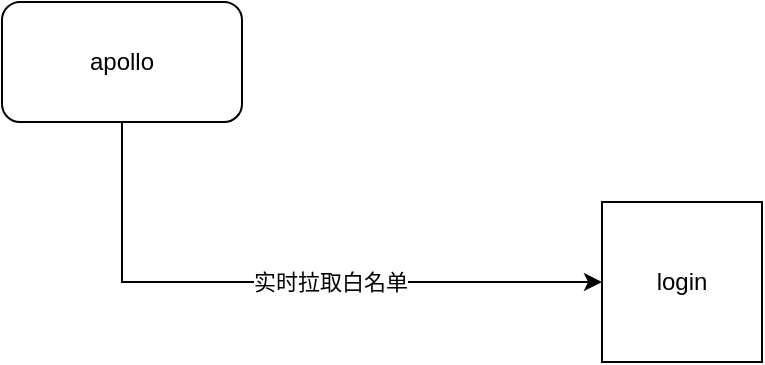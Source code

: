 <mxfile version="15.5.1" type="github">
  <diagram id="MqLFOB0qUGa3AoY5VixN" name="第 1 页">
    <mxGraphModel dx="1026" dy="489" grid="1" gridSize="10" guides="1" tooltips="1" connect="1" arrows="1" fold="1" page="1" pageScale="1" pageWidth="827" pageHeight="1169" math="0" shadow="0">
      <root>
        <mxCell id="0" />
        <mxCell id="1" parent="0" />
        <mxCell id="_2JUVef5gmnUwdvLhLRF-1" value="login" style="whiteSpace=wrap;html=1;aspect=fixed;" vertex="1" parent="1">
          <mxGeometry x="440" y="210" width="80" height="80" as="geometry" />
        </mxCell>
        <mxCell id="_2JUVef5gmnUwdvLhLRF-3" style="edgeStyle=orthogonalEdgeStyle;rounded=0;orthogonalLoop=1;jettySize=auto;html=1;exitX=0.5;exitY=1;exitDx=0;exitDy=0;entryX=0;entryY=0.5;entryDx=0;entryDy=0;" edge="1" parent="1" source="_2JUVef5gmnUwdvLhLRF-2" target="_2JUVef5gmnUwdvLhLRF-1">
          <mxGeometry relative="1" as="geometry" />
        </mxCell>
        <mxCell id="_2JUVef5gmnUwdvLhLRF-4" value="实时拉取白名单" style="edgeLabel;html=1;align=center;verticalAlign=middle;resizable=0;points=[];" vertex="1" connectable="0" parent="_2JUVef5gmnUwdvLhLRF-3">
          <mxGeometry x="0.15" relative="1" as="geometry">
            <mxPoint as="offset" />
          </mxGeometry>
        </mxCell>
        <mxCell id="_2JUVef5gmnUwdvLhLRF-2" value="apollo" style="rounded=1;whiteSpace=wrap;html=1;" vertex="1" parent="1">
          <mxGeometry x="140" y="110" width="120" height="60" as="geometry" />
        </mxCell>
      </root>
    </mxGraphModel>
  </diagram>
</mxfile>
